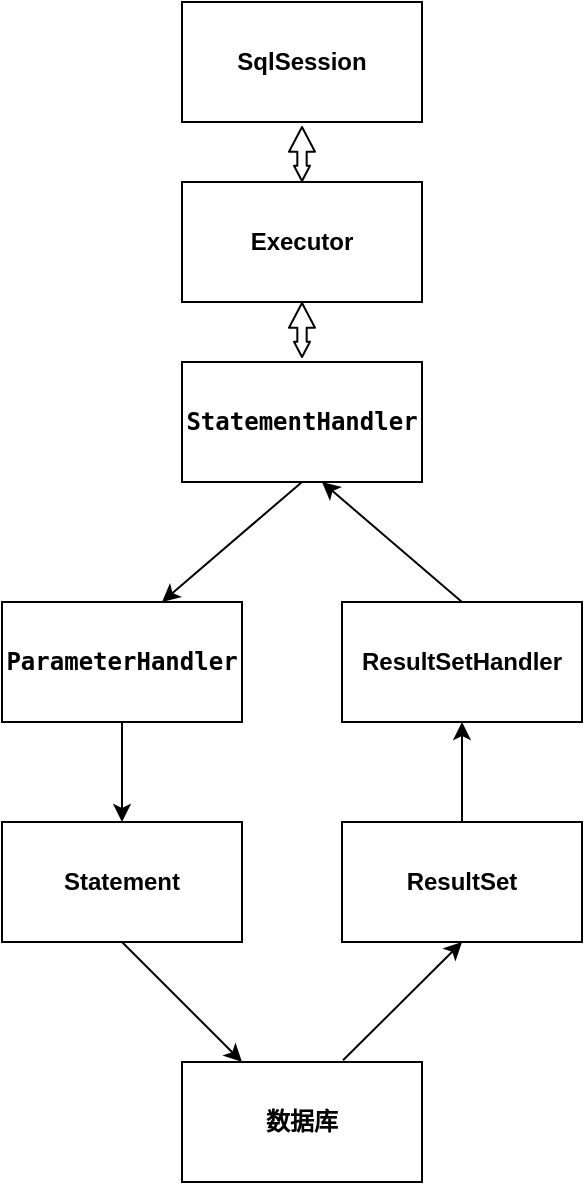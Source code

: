 <mxfile version="10.7.5"><diagram id="f0dLv7DnnbpPHaeyLxil" name="Page-1"><mxGraphModel dx="1106" dy="606" grid="1" gridSize="10" guides="1" tooltips="1" connect="1" arrows="1" fold="1" page="1" pageScale="1" pageWidth="850" pageHeight="1100" math="0" shadow="0"><root><mxCell id="0"/><mxCell id="1" parent="0"/><mxCell id="KjW6LTGRwYMUb4L4xm0w-1" value="Executor" style="rounded=0;whiteSpace=wrap;html=1;fontStyle=1" vertex="1" parent="1"><mxGeometry x="270" y="130" width="120" height="60" as="geometry"/></mxCell><mxCell id="KjW6LTGRwYMUb4L4xm0w-2" value="&lt;pre&gt;StatementHandler&lt;/pre&gt;" style="rounded=0;whiteSpace=wrap;html=1;fontStyle=1" vertex="1" parent="1"><mxGeometry x="270" y="220" width="120" height="60" as="geometry"/></mxCell><mxCell id="KjW6LTGRwYMUb4L4xm0w-3" value="SqlSession" style="rounded=0;whiteSpace=wrap;html=1;fontStyle=1" vertex="1" parent="1"><mxGeometry x="270" y="40" width="120" height="60" as="geometry"/></mxCell><mxCell id="KjW6LTGRwYMUb4L4xm0w-18" value="" style="edgeStyle=orthogonalEdgeStyle;rounded=0;orthogonalLoop=1;jettySize=auto;html=1;" edge="1" parent="1" source="KjW6LTGRwYMUb4L4xm0w-4" target="KjW6LTGRwYMUb4L4xm0w-6"><mxGeometry relative="1" as="geometry"/></mxCell><mxCell id="KjW6LTGRwYMUb4L4xm0w-4" value="ResultSet" style="rounded=0;whiteSpace=wrap;html=1;fontStyle=1" vertex="1" parent="1"><mxGeometry x="350" y="450" width="120" height="60" as="geometry"/></mxCell><mxCell id="KjW6LTGRwYMUb4L4xm0w-5" value="Statement" style="rounded=0;whiteSpace=wrap;html=1;fontStyle=1" vertex="1" parent="1"><mxGeometry x="180" y="450" width="120" height="60" as="geometry"/></mxCell><mxCell id="KjW6LTGRwYMUb4L4xm0w-6" value="ResultSetHandler" style="rounded=0;whiteSpace=wrap;html=1;fontStyle=1" vertex="1" parent="1"><mxGeometry x="350" y="340" width="120" height="60" as="geometry"/></mxCell><mxCell id="KjW6LTGRwYMUb4L4xm0w-7" value="&lt;pre&gt;&lt;pre&gt;ParameterHandler&lt;br&gt;&lt;/pre&gt;&lt;/pre&gt;" style="rounded=0;whiteSpace=wrap;html=1;fontStyle=1" vertex="1" parent="1"><mxGeometry x="180" y="340" width="120" height="60" as="geometry"/></mxCell><mxCell id="KjW6LTGRwYMUb4L4xm0w-8" value="数据库" style="rounded=0;whiteSpace=wrap;html=1;fontStyle=1" vertex="1" parent="1"><mxGeometry x="270" y="570" width="120" height="60" as="geometry"/></mxCell><mxCell id="KjW6LTGRwYMUb4L4xm0w-10" value="" style="shape=flexArrow;endArrow=classic;startArrow=classic;html=1;startWidth=2.333;startSize=2.2;endWidth=7.333;endSize=3.777;width=4.667;" edge="1" parent="1"><mxGeometry width="50" height="50" relative="1" as="geometry"><mxPoint x="330" y="130" as="sourcePoint"/><mxPoint x="330" y="102" as="targetPoint"/></mxGeometry></mxCell><mxCell id="KjW6LTGRwYMUb4L4xm0w-11" value="" style="shape=flexArrow;endArrow=classic;startArrow=classic;html=1;startWidth=2.333;startSize=2.2;endWidth=7.333;endSize=3.777;width=4.667;" edge="1" parent="1"><mxGeometry width="50" height="50" relative="1" as="geometry"><mxPoint x="330" y="218" as="sourcePoint"/><mxPoint x="330" y="190" as="targetPoint"/></mxGeometry></mxCell><mxCell id="KjW6LTGRwYMUb4L4xm0w-12" value="" style="endArrow=classic;html=1;exitX=0.5;exitY=1;exitDx=0;exitDy=0;" edge="1" parent="1" source="KjW6LTGRwYMUb4L4xm0w-2"><mxGeometry width="50" height="50" relative="1" as="geometry"><mxPoint x="360" y="330" as="sourcePoint"/><mxPoint x="260" y="340" as="targetPoint"/></mxGeometry></mxCell><mxCell id="KjW6LTGRwYMUb4L4xm0w-13" value="" style="endArrow=classic;html=1;exitX=0.5;exitY=0;exitDx=0;exitDy=0;" edge="1" parent="1" source="KjW6LTGRwYMUb4L4xm0w-6"><mxGeometry width="50" height="50" relative="1" as="geometry"><mxPoint x="340.2" y="290" as="sourcePoint"/><mxPoint x="340" y="280" as="targetPoint"/></mxGeometry></mxCell><mxCell id="KjW6LTGRwYMUb4L4xm0w-14" value="" style="endArrow=classic;html=1;exitX=0.5;exitY=1;exitDx=0;exitDy=0;" edge="1" parent="1" source="KjW6LTGRwYMUb4L4xm0w-7"><mxGeometry width="50" height="50" relative="1" as="geometry"><mxPoint x="339.828" y="290.172" as="sourcePoint"/><mxPoint x="240" y="450" as="targetPoint"/></mxGeometry></mxCell><mxCell id="KjW6LTGRwYMUb4L4xm0w-16" value="" style="endArrow=classic;html=1;exitX=0.5;exitY=1;exitDx=0;exitDy=0;entryX=0.25;entryY=0;entryDx=0;entryDy=0;" edge="1" parent="1" source="KjW6LTGRwYMUb4L4xm0w-5" target="KjW6LTGRwYMUb4L4xm0w-8"><mxGeometry width="50" height="50" relative="1" as="geometry"><mxPoint x="250.172" y="410.172" as="sourcePoint"/><mxPoint x="250" y="460" as="targetPoint"/></mxGeometry></mxCell><mxCell id="KjW6LTGRwYMUb4L4xm0w-17" value="" style="endArrow=classic;html=1;exitX=0.671;exitY=-0.014;exitDx=0;exitDy=0;entryX=0.5;entryY=1;entryDx=0;entryDy=0;exitPerimeter=0;" edge="1" parent="1" source="KjW6LTGRwYMUb4L4xm0w-8" target="KjW6LTGRwYMUb4L4xm0w-4"><mxGeometry width="50" height="50" relative="1" as="geometry"><mxPoint x="260.172" y="420.172" as="sourcePoint"/><mxPoint x="260" y="470" as="targetPoint"/></mxGeometry></mxCell></root></mxGraphModel></diagram></mxfile>